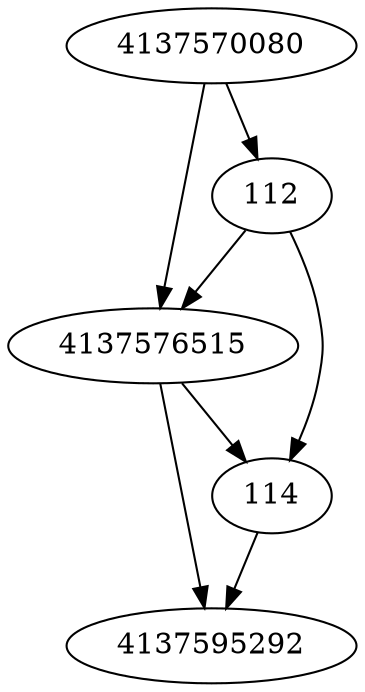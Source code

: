 strict digraph  {
4137570080;
4137576515;
112;
114;
4137595292;
4137570080 -> 112;
4137570080 -> 4137576515;
4137576515 -> 114;
4137576515 -> 4137595292;
112 -> 4137576515;
112 -> 114;
114 -> 4137595292;
}
